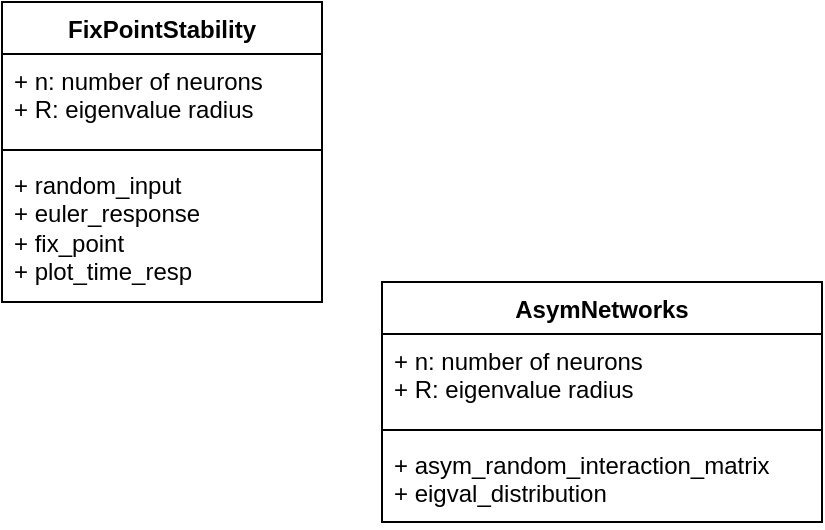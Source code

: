 <mxfile version="21.7.5" type="github">
  <diagram name="Seite-1" id="vtry0EBTkvX9W_wWAdEM">
    <mxGraphModel dx="890" dy="479" grid="1" gridSize="10" guides="1" tooltips="1" connect="1" arrows="1" fold="1" page="1" pageScale="1" pageWidth="827" pageHeight="1169" math="0" shadow="0">
      <root>
        <mxCell id="0" />
        <mxCell id="1" parent="0" />
        <mxCell id="nT2VTwnnFpC3ga-guyCU-1" value="AsymNetworks" style="swimlane;fontStyle=1;align=center;verticalAlign=top;childLayout=stackLayout;horizontal=1;startSize=26;horizontalStack=0;resizeParent=1;resizeParentMax=0;resizeLast=0;collapsible=1;marginBottom=0;whiteSpace=wrap;html=1;" vertex="1" parent="1">
          <mxGeometry x="250" y="330" width="220" height="120" as="geometry" />
        </mxCell>
        <mxCell id="nT2VTwnnFpC3ga-guyCU-2" value="+ n: number of neurons&lt;br&gt;+ R: eigenvalue radius" style="text;strokeColor=none;fillColor=none;align=left;verticalAlign=top;spacingLeft=4;spacingRight=4;overflow=hidden;rotatable=0;points=[[0,0.5],[1,0.5]];portConstraint=eastwest;whiteSpace=wrap;html=1;" vertex="1" parent="nT2VTwnnFpC3ga-guyCU-1">
          <mxGeometry y="26" width="220" height="44" as="geometry" />
        </mxCell>
        <mxCell id="nT2VTwnnFpC3ga-guyCU-3" value="" style="line;strokeWidth=1;fillColor=none;align=left;verticalAlign=middle;spacingTop=-1;spacingLeft=3;spacingRight=3;rotatable=0;labelPosition=right;points=[];portConstraint=eastwest;strokeColor=inherit;" vertex="1" parent="nT2VTwnnFpC3ga-guyCU-1">
          <mxGeometry y="70" width="220" height="8" as="geometry" />
        </mxCell>
        <mxCell id="nT2VTwnnFpC3ga-guyCU-4" value="+ asym_random_interaction_matrix&lt;br&gt;+ eigval_distribution" style="text;strokeColor=none;fillColor=none;align=left;verticalAlign=top;spacingLeft=4;spacingRight=4;overflow=hidden;rotatable=0;points=[[0,0.5],[1,0.5]];portConstraint=eastwest;whiteSpace=wrap;html=1;" vertex="1" parent="nT2VTwnnFpC3ga-guyCU-1">
          <mxGeometry y="78" width="220" height="42" as="geometry" />
        </mxCell>
        <mxCell id="nT2VTwnnFpC3ga-guyCU-6" value="FixPointStability" style="swimlane;fontStyle=1;align=center;verticalAlign=top;childLayout=stackLayout;horizontal=1;startSize=26;horizontalStack=0;resizeParent=1;resizeParentMax=0;resizeLast=0;collapsible=1;marginBottom=0;whiteSpace=wrap;html=1;" vertex="1" parent="1">
          <mxGeometry x="60" y="190" width="160" height="150" as="geometry" />
        </mxCell>
        <mxCell id="nT2VTwnnFpC3ga-guyCU-7" value="+ n: number of neurons&lt;br&gt;+ R: eigenvalue radius" style="text;strokeColor=none;fillColor=none;align=left;verticalAlign=top;spacingLeft=4;spacingRight=4;overflow=hidden;rotatable=0;points=[[0,0.5],[1,0.5]];portConstraint=eastwest;whiteSpace=wrap;html=1;" vertex="1" parent="nT2VTwnnFpC3ga-guyCU-6">
          <mxGeometry y="26" width="160" height="44" as="geometry" />
        </mxCell>
        <mxCell id="nT2VTwnnFpC3ga-guyCU-8" value="" style="line;strokeWidth=1;fillColor=none;align=left;verticalAlign=middle;spacingTop=-1;spacingLeft=3;spacingRight=3;rotatable=0;labelPosition=right;points=[];portConstraint=eastwest;strokeColor=inherit;" vertex="1" parent="nT2VTwnnFpC3ga-guyCU-6">
          <mxGeometry y="70" width="160" height="8" as="geometry" />
        </mxCell>
        <mxCell id="nT2VTwnnFpC3ga-guyCU-9" value="+ random_input&lt;br&gt;+ euler_response&lt;br&gt;+ fix_point&lt;br&gt;+ plot_time_resp" style="text;strokeColor=none;fillColor=none;align=left;verticalAlign=top;spacingLeft=4;spacingRight=4;overflow=hidden;rotatable=0;points=[[0,0.5],[1,0.5]];portConstraint=eastwest;whiteSpace=wrap;html=1;" vertex="1" parent="nT2VTwnnFpC3ga-guyCU-6">
          <mxGeometry y="78" width="160" height="72" as="geometry" />
        </mxCell>
      </root>
    </mxGraphModel>
  </diagram>
</mxfile>
